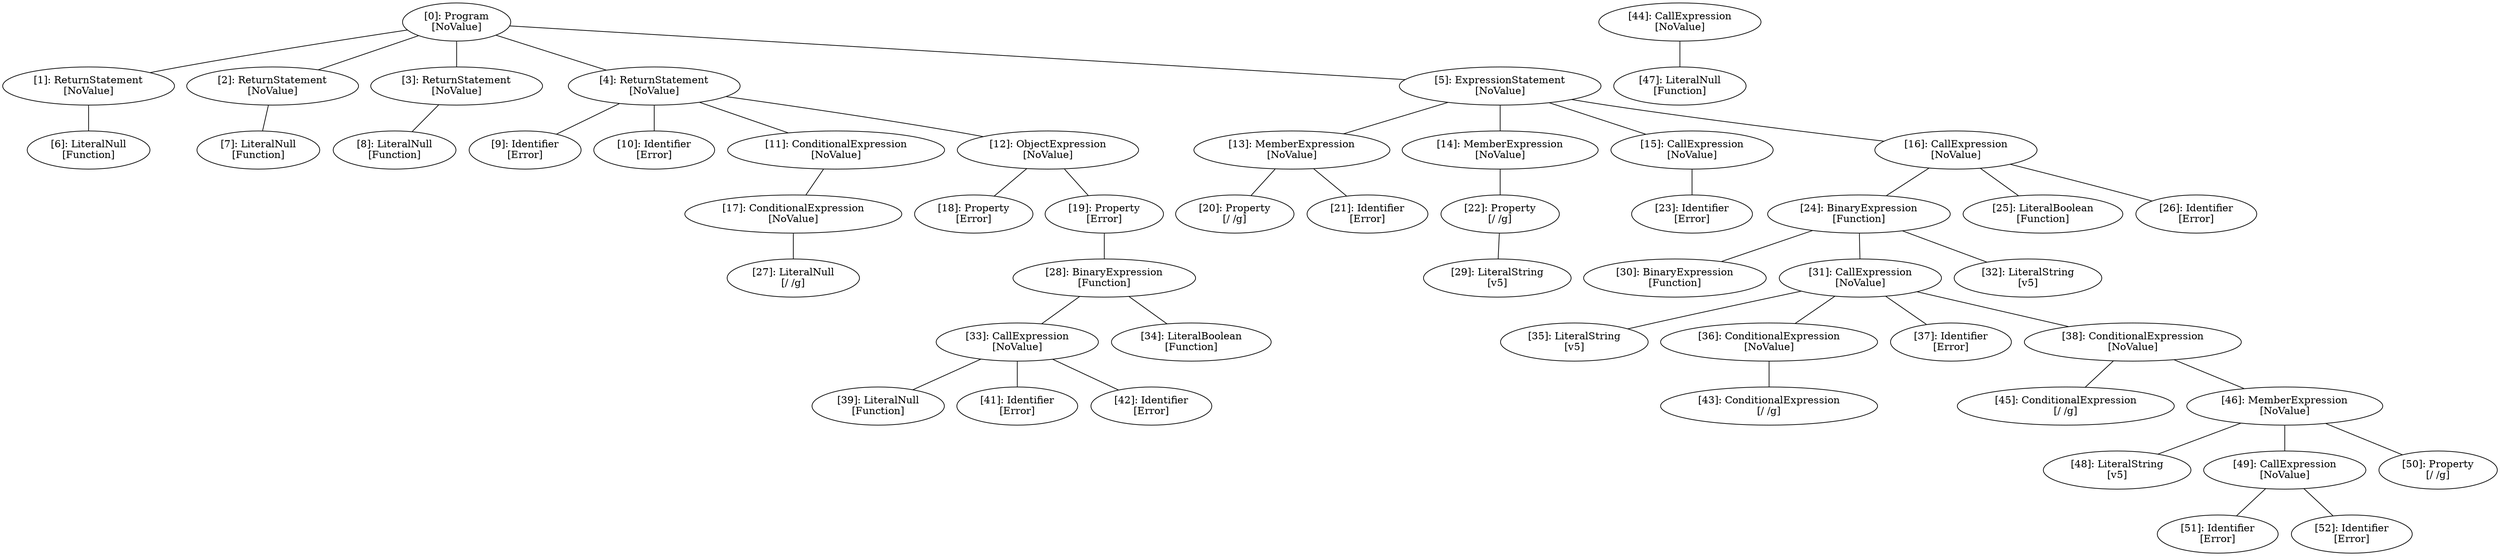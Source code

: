 // Result
graph {
	0 [label="[0]: Program
[NoValue]"]
	1 [label="[1]: ReturnStatement
[NoValue]"]
	2 [label="[2]: ReturnStatement
[NoValue]"]
	3 [label="[3]: ReturnStatement
[NoValue]"]
	4 [label="[4]: ReturnStatement
[NoValue]"]
	5 [label="[5]: ExpressionStatement
[NoValue]"]
	6 [label="[6]: LiteralNull
[Function]"]
	7 [label="[7]: LiteralNull
[Function]"]
	8 [label="[8]: LiteralNull
[Function]"]
	9 [label="[9]: Identifier
[Error]"]
	10 [label="[10]: Identifier
[Error]"]
	11 [label="[11]: ConditionalExpression
[NoValue]"]
	12 [label="[12]: ObjectExpression
[NoValue]"]
	13 [label="[13]: MemberExpression
[NoValue]"]
	14 [label="[14]: MemberExpression
[NoValue]"]
	15 [label="[15]: CallExpression
[NoValue]"]
	16 [label="[16]: CallExpression
[NoValue]"]
	17 [label="[17]: ConditionalExpression
[NoValue]"]
	18 [label="[18]: Property
[Error]"]
	19 [label="[19]: Property
[Error]"]
	20 [label="[20]: Property
[/ /g]"]
	21 [label="[21]: Identifier
[Error]"]
	22 [label="[22]: Property
[/ /g]"]
	23 [label="[23]: Identifier
[Error]"]
	24 [label="[24]: BinaryExpression
[Function]"]
	25 [label="[25]: LiteralBoolean
[Function]"]
	26 [label="[26]: Identifier
[Error]"]
	27 [label="[27]: LiteralNull
[/ /g]"]
	28 [label="[28]: BinaryExpression
[Function]"]
	29 [label="[29]: LiteralString
[v5]"]
	30 [label="[30]: BinaryExpression
[Function]"]
	31 [label="[31]: CallExpression
[NoValue]"]
	32 [label="[32]: LiteralString
[v5]"]
	33 [label="[33]: CallExpression
[NoValue]"]
	34 [label="[34]: LiteralBoolean
[Function]"]
	35 [label="[35]: LiteralString
[v5]"]
	36 [label="[36]: ConditionalExpression
[NoValue]"]
	37 [label="[37]: Identifier
[Error]"]
	38 [label="[38]: ConditionalExpression
[NoValue]"]
	39 [label="[39]: LiteralNull
[Function]"]
	41 [label="[41]: Identifier
[Error]"]
	42 [label="[42]: Identifier
[Error]"]
	43 [label="[43]: ConditionalExpression
[/ /g]"]
	44 [label="[44]: CallExpression
[NoValue]"]
	45 [label="[45]: ConditionalExpression
[/ /g]"]
	46 [label="[46]: MemberExpression
[NoValue]"]
	47 [label="[47]: LiteralNull
[Function]"]
	48 [label="[48]: LiteralString
[v5]"]
	49 [label="[49]: CallExpression
[NoValue]"]
	50 [label="[50]: Property
[/ /g]"]
	51 [label="[51]: Identifier
[Error]"]
	52 [label="[52]: Identifier
[Error]"]
	0 -- 1
	0 -- 2
	0 -- 3
	0 -- 4
	0 -- 5
	1 -- 6
	2 -- 7
	3 -- 8
	4 -- 9
	4 -- 10
	4 -- 11
	4 -- 12
	5 -- 13
	5 -- 14
	5 -- 15
	5 -- 16
	11 -- 17
	12 -- 18
	12 -- 19
	13 -- 20
	13 -- 21
	14 -- 22
	15 -- 23
	16 -- 24
	16 -- 25
	16 -- 26
	17 -- 27
	19 -- 28
	22 -- 29
	24 -- 30
	24 -- 31
	24 -- 32
	28 -- 33
	28 -- 34
	31 -- 35
	31 -- 36
	31 -- 37
	31 -- 38
	33 -- 39
	33 -- 41
	33 -- 42
	36 -- 43
	38 -- 45
	38 -- 46
	44 -- 47
	46 -- 48
	46 -- 49
	46 -- 50
	49 -- 51
	49 -- 52
}

